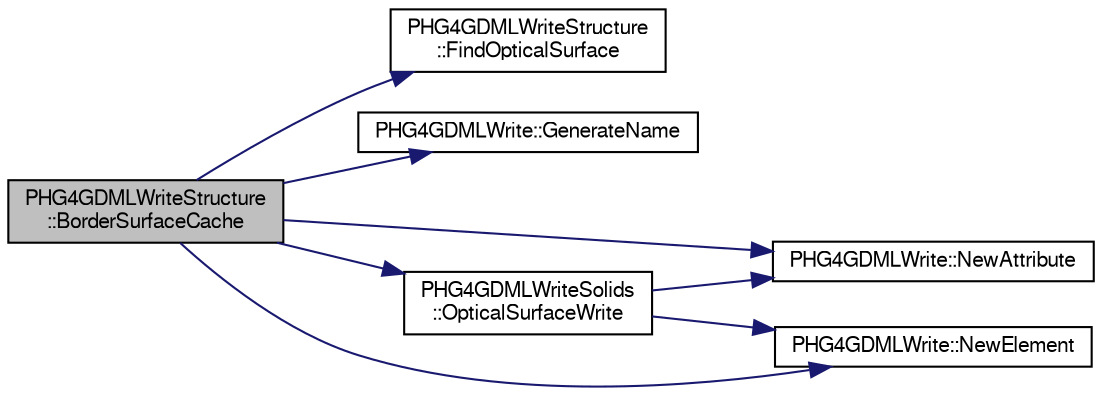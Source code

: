 digraph "PHG4GDMLWriteStructure::BorderSurfaceCache"
{
  bgcolor="transparent";
  edge [fontname="FreeSans",fontsize="10",labelfontname="FreeSans",labelfontsize="10"];
  node [fontname="FreeSans",fontsize="10",shape=record];
  rankdir="LR";
  Node1 [label="PHG4GDMLWriteStructure\l::BorderSurfaceCache",height=0.2,width=0.4,color="black", fillcolor="grey75", style="filled" fontcolor="black"];
  Node1 -> Node2 [color="midnightblue",fontsize="10",style="solid",fontname="FreeSans"];
  Node2 [label="PHG4GDMLWriteStructure\l::FindOpticalSurface",height=0.2,width=0.4,color="black",URL="$d2/d72/classPHG4GDMLWriteStructure.html#a4b44e12fbebe7ea36b278c1c1d04a3ef"];
  Node1 -> Node3 [color="midnightblue",fontsize="10",style="solid",fontname="FreeSans"];
  Node3 [label="PHG4GDMLWrite::GenerateName",height=0.2,width=0.4,color="black",URL="$dd/db5/classPHG4GDMLWrite.html#a16834147e17b47595b04d27a49405198"];
  Node1 -> Node4 [color="midnightblue",fontsize="10",style="solid",fontname="FreeSans"];
  Node4 [label="PHG4GDMLWrite::NewAttribute",height=0.2,width=0.4,color="black",URL="$dd/db5/classPHG4GDMLWrite.html#afe96dc9fdc7c1a0a1a96b59dc15dffa2"];
  Node1 -> Node5 [color="midnightblue",fontsize="10",style="solid",fontname="FreeSans"];
  Node5 [label="PHG4GDMLWrite::NewElement",height=0.2,width=0.4,color="black",URL="$dd/db5/classPHG4GDMLWrite.html#ada0a5579d406ec27f3150711ab83becc"];
  Node1 -> Node6 [color="midnightblue",fontsize="10",style="solid",fontname="FreeSans"];
  Node6 [label="PHG4GDMLWriteSolids\l::OpticalSurfaceWrite",height=0.2,width=0.4,color="black",URL="$d0/d94/classPHG4GDMLWriteSolids.html#aeff594027a690ae9d0146a298ed2481c"];
  Node6 -> Node4 [color="midnightblue",fontsize="10",style="solid",fontname="FreeSans"];
  Node6 -> Node5 [color="midnightblue",fontsize="10",style="solid",fontname="FreeSans"];
}
